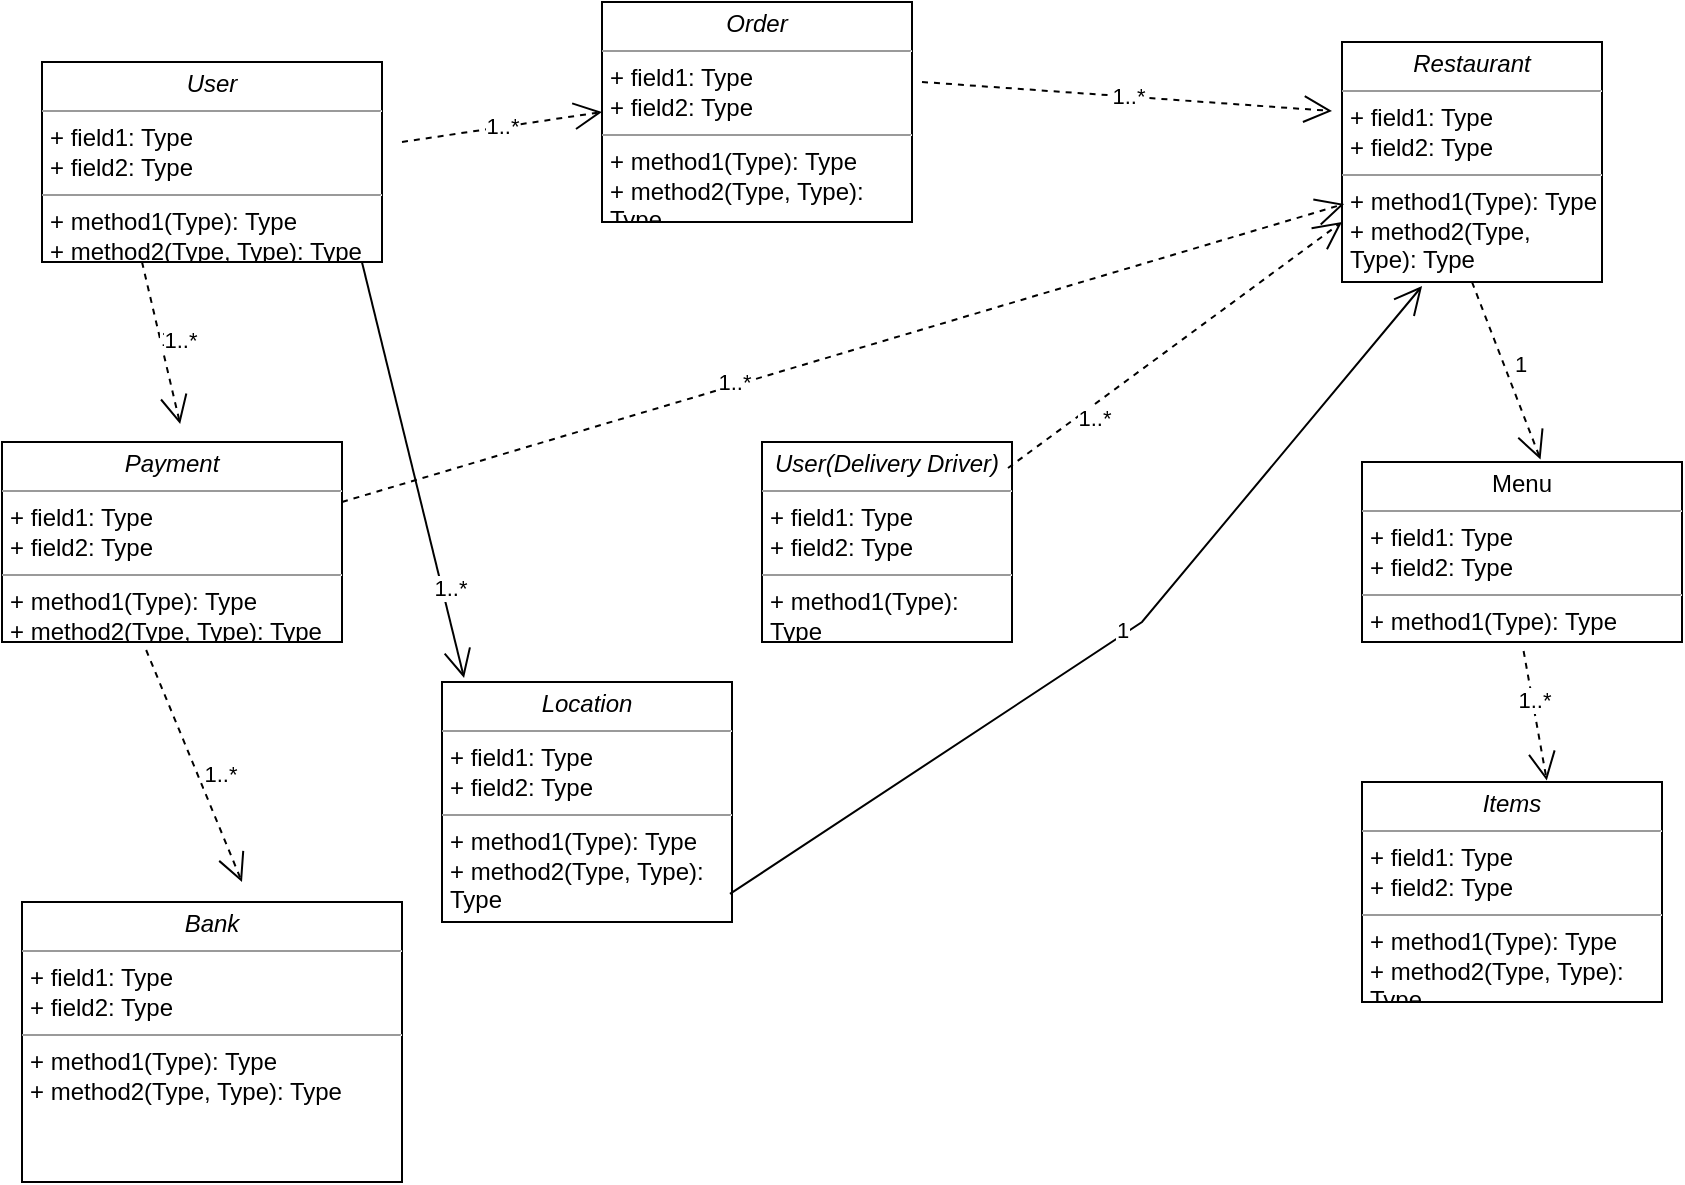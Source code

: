 <mxfile version="22.0.0" type="github">
  <diagram name="Page-1" id="dhHqaxv-US5meN7kKJn-">
    <mxGraphModel dx="880" dy="595" grid="1" gridSize="10" guides="1" tooltips="1" connect="1" arrows="1" fold="1" page="1" pageScale="1" pageWidth="850" pageHeight="1100" math="0" shadow="0">
      <root>
        <mxCell id="0" />
        <mxCell id="1" parent="0" />
        <mxCell id="osxrb2R5HTVUTUQoAA7w-1" value="&lt;p style=&quot;margin:0px;margin-top:4px;text-align:center;&quot;&gt;&lt;i&gt;User&lt;/i&gt;&lt;/p&gt;&lt;hr size=&quot;1&quot;&gt;&lt;p style=&quot;margin:0px;margin-left:4px;&quot;&gt;+ field1: Type&lt;br&gt;+ field2: Type&lt;/p&gt;&lt;hr size=&quot;1&quot;&gt;&lt;p style=&quot;margin:0px;margin-left:4px;&quot;&gt;+ method1(Type): Type&lt;br&gt;+ method2(Type, Type): Type&lt;/p&gt;" style="verticalAlign=top;align=left;overflow=fill;fontSize=12;fontFamily=Helvetica;html=1;whiteSpace=wrap;" vertex="1" parent="1">
          <mxGeometry x="30" y="70" width="170" height="100" as="geometry" />
        </mxCell>
        <mxCell id="osxrb2R5HTVUTUQoAA7w-2" value="&lt;p style=&quot;margin:0px;margin-top:4px;text-align:center;&quot;&gt;&lt;i&gt;Payment&lt;/i&gt;&lt;/p&gt;&lt;hr size=&quot;1&quot;&gt;&lt;p style=&quot;margin:0px;margin-left:4px;&quot;&gt;+ field1: Type&lt;br&gt;+ field2: Type&lt;/p&gt;&lt;hr size=&quot;1&quot;&gt;&lt;p style=&quot;margin:0px;margin-left:4px;&quot;&gt;+ method1(Type): Type&lt;br&gt;+ method2(Type, Type): Type&lt;/p&gt;" style="verticalAlign=top;align=left;overflow=fill;fontSize=12;fontFamily=Helvetica;html=1;whiteSpace=wrap;" vertex="1" parent="1">
          <mxGeometry x="10" y="260" width="170" height="100" as="geometry" />
        </mxCell>
        <mxCell id="osxrb2R5HTVUTUQoAA7w-5" value="&lt;p style=&quot;margin:0px;margin-top:4px;text-align:center;&quot;&gt;&lt;i&gt;Restaurant&lt;/i&gt;&lt;/p&gt;&lt;hr size=&quot;1&quot;&gt;&lt;p style=&quot;margin:0px;margin-left:4px;&quot;&gt;+ field1: Type&lt;br&gt;+ field2: Type&lt;/p&gt;&lt;hr size=&quot;1&quot;&gt;&lt;p style=&quot;margin:0px;margin-left:4px;&quot;&gt;+ method1(Type): Type&lt;br&gt;+ method2(Type, Type): Type&lt;/p&gt;" style="verticalAlign=top;align=left;overflow=fill;fontSize=12;fontFamily=Helvetica;html=1;whiteSpace=wrap;" vertex="1" parent="1">
          <mxGeometry x="680" y="60" width="130" height="120" as="geometry" />
        </mxCell>
        <mxCell id="osxrb2R5HTVUTUQoAA7w-7" value="&lt;p style=&quot;margin:0px;margin-top:4px;text-align:center;&quot;&gt;Menu&lt;/p&gt;&lt;hr size=&quot;1&quot;&gt;&lt;p style=&quot;margin:0px;margin-left:4px;&quot;&gt;+ field1: Type&lt;br&gt;+ field2: Type&lt;/p&gt;&lt;hr size=&quot;1&quot;&gt;&lt;p style=&quot;margin:0px;margin-left:4px;&quot;&gt;+ method1(Type): Type&lt;br&gt;+ method2(Type, Type): Type&lt;/p&gt;" style="verticalAlign=top;align=left;overflow=fill;fontSize=12;fontFamily=Helvetica;html=1;whiteSpace=wrap;" vertex="1" parent="1">
          <mxGeometry x="690" y="270" width="160" height="90" as="geometry" />
        </mxCell>
        <mxCell id="osxrb2R5HTVUTUQoAA7w-8" value="&lt;p style=&quot;margin:0px;margin-top:4px;text-align:center;&quot;&gt;&lt;i&gt;Items&lt;/i&gt;&lt;/p&gt;&lt;hr size=&quot;1&quot;&gt;&lt;p style=&quot;margin:0px;margin-left:4px;&quot;&gt;+ field1: Type&lt;br&gt;+ field2: Type&lt;/p&gt;&lt;hr size=&quot;1&quot;&gt;&lt;p style=&quot;margin:0px;margin-left:4px;&quot;&gt;+ method1(Type): Type&lt;br&gt;+ method2(Type, Type): Type&lt;/p&gt;" style="verticalAlign=top;align=left;overflow=fill;fontSize=12;fontFamily=Helvetica;html=1;whiteSpace=wrap;" vertex="1" parent="1">
          <mxGeometry x="690" y="430" width="150" height="110" as="geometry" />
        </mxCell>
        <mxCell id="osxrb2R5HTVUTUQoAA7w-9" value="&lt;p style=&quot;margin:0px;margin-top:4px;text-align:center;&quot;&gt;&lt;i&gt;Location&lt;/i&gt;&lt;/p&gt;&lt;hr size=&quot;1&quot;&gt;&lt;p style=&quot;margin:0px;margin-left:4px;&quot;&gt;+ field1: Type&lt;br&gt;+ field2: Type&lt;/p&gt;&lt;hr size=&quot;1&quot;&gt;&lt;p style=&quot;margin:0px;margin-left:4px;&quot;&gt;+ method1(Type): Type&lt;br&gt;+ method2(Type, Type): Type&lt;/p&gt;" style="verticalAlign=top;align=left;overflow=fill;fontSize=12;fontFamily=Helvetica;html=1;whiteSpace=wrap;" vertex="1" parent="1">
          <mxGeometry x="230" y="380" width="145" height="120" as="geometry" />
        </mxCell>
        <mxCell id="osxrb2R5HTVUTUQoAA7w-10" value="&lt;p style=&quot;margin:0px;margin-top:4px;text-align:center;&quot;&gt;&lt;i&gt;User(Delivery Driver)&lt;/i&gt;&lt;/p&gt;&lt;hr size=&quot;1&quot;&gt;&lt;p style=&quot;margin:0px;margin-left:4px;&quot;&gt;+ field1: Type&lt;br&gt;+ field2: Type&lt;/p&gt;&lt;hr size=&quot;1&quot;&gt;&lt;p style=&quot;margin:0px;margin-left:4px;&quot;&gt;+ method1(Type): Type&lt;br&gt;+ method2(Type, Type): Type&lt;/p&gt;" style="verticalAlign=top;align=left;overflow=fill;fontSize=12;fontFamily=Helvetica;html=1;whiteSpace=wrap;" vertex="1" parent="1">
          <mxGeometry x="390" y="260" width="125" height="100" as="geometry" />
        </mxCell>
        <mxCell id="osxrb2R5HTVUTUQoAA7w-11" value="&lt;p style=&quot;margin:0px;margin-top:4px;text-align:center;&quot;&gt;&lt;i&gt;Order&lt;/i&gt;&lt;/p&gt;&lt;hr size=&quot;1&quot;&gt;&lt;p style=&quot;margin:0px;margin-left:4px;&quot;&gt;+ field1: Type&lt;br&gt;+ field2: Type&lt;/p&gt;&lt;hr size=&quot;1&quot;&gt;&lt;p style=&quot;margin:0px;margin-left:4px;&quot;&gt;+ method1(Type): Type&lt;br&gt;+ method2(Type, Type): Type&lt;/p&gt;" style="verticalAlign=top;align=left;overflow=fill;fontSize=12;fontFamily=Helvetica;html=1;whiteSpace=wrap;" vertex="1" parent="1">
          <mxGeometry x="310" y="40" width="155" height="110" as="geometry" />
        </mxCell>
        <mxCell id="osxrb2R5HTVUTUQoAA7w-17" value="" style="endArrow=open;endFill=1;endSize=12;html=1;rounded=0;exitX=0.941;exitY=1;exitDx=0;exitDy=0;exitPerimeter=0;entryX=0.076;entryY=-0.017;entryDx=0;entryDy=0;entryPerimeter=0;" edge="1" parent="1" source="osxrb2R5HTVUTUQoAA7w-1" target="osxrb2R5HTVUTUQoAA7w-9">
          <mxGeometry width="160" relative="1" as="geometry">
            <mxPoint x="200" y="220" as="sourcePoint" />
            <mxPoint x="310" y="230" as="targetPoint" />
          </mxGeometry>
        </mxCell>
        <mxCell id="osxrb2R5HTVUTUQoAA7w-33" value="1..*" style="edgeLabel;html=1;align=center;verticalAlign=middle;resizable=0;points=[];" vertex="1" connectable="0" parent="osxrb2R5HTVUTUQoAA7w-17">
          <mxGeometry x="0.577" y="4" relative="1" as="geometry">
            <mxPoint as="offset" />
          </mxGeometry>
        </mxCell>
        <mxCell id="osxrb2R5HTVUTUQoAA7w-18" value="" style="endArrow=open;endFill=1;endSize=12;html=1;rounded=0;entryX=0.308;entryY=1.017;entryDx=0;entryDy=0;entryPerimeter=0;exitX=0.993;exitY=0.883;exitDx=0;exitDy=0;exitPerimeter=0;" edge="1" parent="1" source="osxrb2R5HTVUTUQoAA7w-9" target="osxrb2R5HTVUTUQoAA7w-5">
          <mxGeometry width="160" relative="1" as="geometry">
            <mxPoint x="410" y="260" as="sourcePoint" />
            <mxPoint x="620" y="220" as="targetPoint" />
            <Array as="points">
              <mxPoint x="580" y="350" />
            </Array>
          </mxGeometry>
        </mxCell>
        <mxCell id="osxrb2R5HTVUTUQoAA7w-39" value="1" style="edgeLabel;html=1;align=center;verticalAlign=middle;resizable=0;points=[];" vertex="1" connectable="0" parent="osxrb2R5HTVUTUQoAA7w-18">
          <mxGeometry x="0.012" y="3" relative="1" as="geometry">
            <mxPoint x="1" as="offset" />
          </mxGeometry>
        </mxCell>
        <mxCell id="osxrb2R5HTVUTUQoAA7w-20" value="" style="endArrow=open;endSize=12;dashed=1;html=1;rounded=0;entryX=0.524;entryY=-0.09;entryDx=0;entryDy=0;entryPerimeter=0;exitX=0.476;exitY=1.08;exitDx=0;exitDy=0;exitPerimeter=0;" edge="1" parent="1" target="osxrb2R5HTVUTUQoAA7w-2">
          <mxGeometry width="160" relative="1" as="geometry">
            <mxPoint x="80.0" y="170" as="sourcePoint" />
            <mxPoint x="126.13" y="252" as="targetPoint" />
          </mxGeometry>
        </mxCell>
        <mxCell id="osxrb2R5HTVUTUQoAA7w-37" value="1" style="edgeLabel;html=1;align=center;verticalAlign=middle;resizable=0;points=[];" vertex="1" connectable="0" parent="osxrb2R5HTVUTUQoAA7w-20">
          <mxGeometry x="-0.045" y="3" relative="1" as="geometry">
            <mxPoint as="offset" />
          </mxGeometry>
        </mxCell>
        <mxCell id="osxrb2R5HTVUTUQoAA7w-46" value="1..*" style="edgeLabel;html=1;align=center;verticalAlign=middle;resizable=0;points=[];" vertex="1" connectable="0" parent="osxrb2R5HTVUTUQoAA7w-20">
          <mxGeometry x="0.011" y="9" relative="1" as="geometry">
            <mxPoint as="offset" />
          </mxGeometry>
        </mxCell>
        <mxCell id="osxrb2R5HTVUTUQoAA7w-23" value="" style="endArrow=open;endSize=12;dashed=1;html=1;rounded=0;exitX=0.5;exitY=1;exitDx=0;exitDy=0;entryX=0.558;entryY=-0.014;entryDx=0;entryDy=0;entryPerimeter=0;" edge="1" parent="1" source="osxrb2R5HTVUTUQoAA7w-5" target="osxrb2R5HTVUTUQoAA7w-7">
          <mxGeometry width="160" relative="1" as="geometry">
            <mxPoint x="610" y="210" as="sourcePoint" />
            <mxPoint x="710" y="230" as="targetPoint" />
          </mxGeometry>
        </mxCell>
        <mxCell id="osxrb2R5HTVUTUQoAA7w-35" value="1" style="edgeLabel;html=1;align=center;verticalAlign=middle;resizable=0;points=[];" vertex="1" connectable="0" parent="osxrb2R5HTVUTUQoAA7w-23">
          <mxGeometry x="-0.022" y="7" relative="1" as="geometry">
            <mxPoint as="offset" />
          </mxGeometry>
        </mxCell>
        <mxCell id="osxrb2R5HTVUTUQoAA7w-25" value="" style="endArrow=open;endSize=12;dashed=1;html=1;rounded=0;entryX=0.616;entryY=-0.007;entryDx=0;entryDy=0;entryPerimeter=0;exitX=0.505;exitY=1.05;exitDx=0;exitDy=0;exitPerimeter=0;" edge="1" parent="1" source="osxrb2R5HTVUTUQoAA7w-7" target="osxrb2R5HTVUTUQoAA7w-8">
          <mxGeometry x="0.004" width="160" relative="1" as="geometry">
            <mxPoint x="585" y="400" as="sourcePoint" />
            <mxPoint x="745" y="400" as="targetPoint" />
            <mxPoint as="offset" />
          </mxGeometry>
        </mxCell>
        <mxCell id="osxrb2R5HTVUTUQoAA7w-36" value="1..*" style="edgeLabel;html=1;align=center;verticalAlign=middle;resizable=0;points=[];" vertex="1" connectable="0" parent="osxrb2R5HTVUTUQoAA7w-25">
          <mxGeometry x="-0.239" y="1" relative="1" as="geometry">
            <mxPoint as="offset" />
          </mxGeometry>
        </mxCell>
        <mxCell id="osxrb2R5HTVUTUQoAA7w-28" value="" style="endArrow=open;endSize=12;dashed=1;html=1;rounded=0;entryX=0;entryY=0.75;entryDx=0;entryDy=0;exitX=0.984;exitY=0.13;exitDx=0;exitDy=0;exitPerimeter=0;" edge="1" parent="1" source="osxrb2R5HTVUTUQoAA7w-10" target="osxrb2R5HTVUTUQoAA7w-5">
          <mxGeometry x="-0.005" width="160" relative="1" as="geometry">
            <mxPoint x="520" y="210" as="sourcePoint" />
            <mxPoint x="680" y="210" as="targetPoint" />
            <mxPoint as="offset" />
          </mxGeometry>
        </mxCell>
        <mxCell id="osxrb2R5HTVUTUQoAA7w-34" value="1..*" style="edgeLabel;html=1;align=center;verticalAlign=middle;resizable=0;points=[];" vertex="1" connectable="0" parent="osxrb2R5HTVUTUQoAA7w-28">
          <mxGeometry x="-0.517" y="-5" relative="1" as="geometry">
            <mxPoint as="offset" />
          </mxGeometry>
        </mxCell>
        <mxCell id="osxrb2R5HTVUTUQoAA7w-30" value="" style="endArrow=open;endSize=12;dashed=1;html=1;rounded=0;entryX=0.008;entryY=0.675;entryDx=0;entryDy=0;entryPerimeter=0;" edge="1" parent="1" target="osxrb2R5HTVUTUQoAA7w-5">
          <mxGeometry width="160" relative="1" as="geometry">
            <mxPoint x="180" y="290" as="sourcePoint" />
            <mxPoint x="340" y="290" as="targetPoint" />
          </mxGeometry>
        </mxCell>
        <mxCell id="osxrb2R5HTVUTUQoAA7w-40" value="1..*" style="edgeLabel;html=1;align=center;verticalAlign=middle;resizable=0;points=[];" vertex="1" connectable="0" parent="osxrb2R5HTVUTUQoAA7w-30">
          <mxGeometry x="-0.216" y="2" relative="1" as="geometry">
            <mxPoint as="offset" />
          </mxGeometry>
        </mxCell>
        <mxCell id="osxrb2R5HTVUTUQoAA7w-31" value="&lt;p style=&quot;margin:0px;margin-top:4px;text-align:center;&quot;&gt;&lt;i&gt;Bank&lt;/i&gt;&lt;/p&gt;&lt;hr size=&quot;1&quot;&gt;&lt;p style=&quot;margin:0px;margin-left:4px;&quot;&gt;+ field1: Type&lt;br&gt;+ field2: Type&lt;/p&gt;&lt;hr size=&quot;1&quot;&gt;&lt;p style=&quot;margin:0px;margin-left:4px;&quot;&gt;+ method1(Type): Type&lt;br&gt;+ method2(Type, Type): Type&lt;/p&gt;" style="verticalAlign=top;align=left;overflow=fill;fontSize=12;fontFamily=Helvetica;html=1;whiteSpace=wrap;" vertex="1" parent="1">
          <mxGeometry x="20" y="490" width="190" height="140" as="geometry" />
        </mxCell>
        <mxCell id="osxrb2R5HTVUTUQoAA7w-32" value="" style="endArrow=open;endSize=12;dashed=1;html=1;rounded=0;exitX=0.424;exitY=1.04;exitDx=0;exitDy=0;exitPerimeter=0;" edge="1" parent="1" source="osxrb2R5HTVUTUQoAA7w-2">
          <mxGeometry width="160" relative="1" as="geometry">
            <mxPoint x="10" y="380" as="sourcePoint" />
            <mxPoint x="130" y="480" as="targetPoint" />
          </mxGeometry>
        </mxCell>
        <mxCell id="osxrb2R5HTVUTUQoAA7w-38" value="1" style="edgeLabel;html=1;align=center;verticalAlign=middle;resizable=0;points=[];" vertex="1" connectable="0" parent="osxrb2R5HTVUTUQoAA7w-32">
          <mxGeometry x="0.137" y="5" relative="1" as="geometry">
            <mxPoint as="offset" />
          </mxGeometry>
        </mxCell>
        <mxCell id="osxrb2R5HTVUTUQoAA7w-45" value="1..*" style="edgeLabel;html=1;align=center;verticalAlign=middle;resizable=0;points=[];" vertex="1" connectable="0" parent="osxrb2R5HTVUTUQoAA7w-32">
          <mxGeometry x="0.132" y="10" relative="1" as="geometry">
            <mxPoint as="offset" />
          </mxGeometry>
        </mxCell>
        <mxCell id="osxrb2R5HTVUTUQoAA7w-42" value="1..*" style="endArrow=open;endSize=12;dashed=1;html=1;rounded=0;entryX=0;entryY=0.5;entryDx=0;entryDy=0;" edge="1" parent="1" target="osxrb2R5HTVUTUQoAA7w-11">
          <mxGeometry x="0.009" width="160" relative="1" as="geometry">
            <mxPoint x="210" y="110" as="sourcePoint" />
            <mxPoint x="370" y="110" as="targetPoint" />
            <mxPoint as="offset" />
          </mxGeometry>
        </mxCell>
        <mxCell id="osxrb2R5HTVUTUQoAA7w-43" value="1..*" style="endArrow=open;endSize=12;dashed=1;html=1;rounded=0;" edge="1" parent="1">
          <mxGeometry width="160" relative="1" as="geometry">
            <mxPoint x="470" y="80" as="sourcePoint" />
            <mxPoint x="675" y="94.5" as="targetPoint" />
          </mxGeometry>
        </mxCell>
      </root>
    </mxGraphModel>
  </diagram>
</mxfile>

